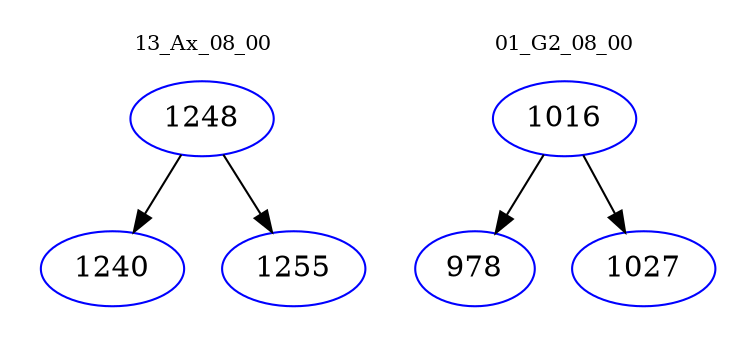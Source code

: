 digraph{
subgraph cluster_0 {
color = white
label = "13_Ax_08_00";
fontsize=10;
T0_1248 [label="1248", color="blue"]
T0_1248 -> T0_1240 [color="black"]
T0_1240 [label="1240", color="blue"]
T0_1248 -> T0_1255 [color="black"]
T0_1255 [label="1255", color="blue"]
}
subgraph cluster_1 {
color = white
label = "01_G2_08_00";
fontsize=10;
T1_1016 [label="1016", color="blue"]
T1_1016 -> T1_978 [color="black"]
T1_978 [label="978", color="blue"]
T1_1016 -> T1_1027 [color="black"]
T1_1027 [label="1027", color="blue"]
}
}
